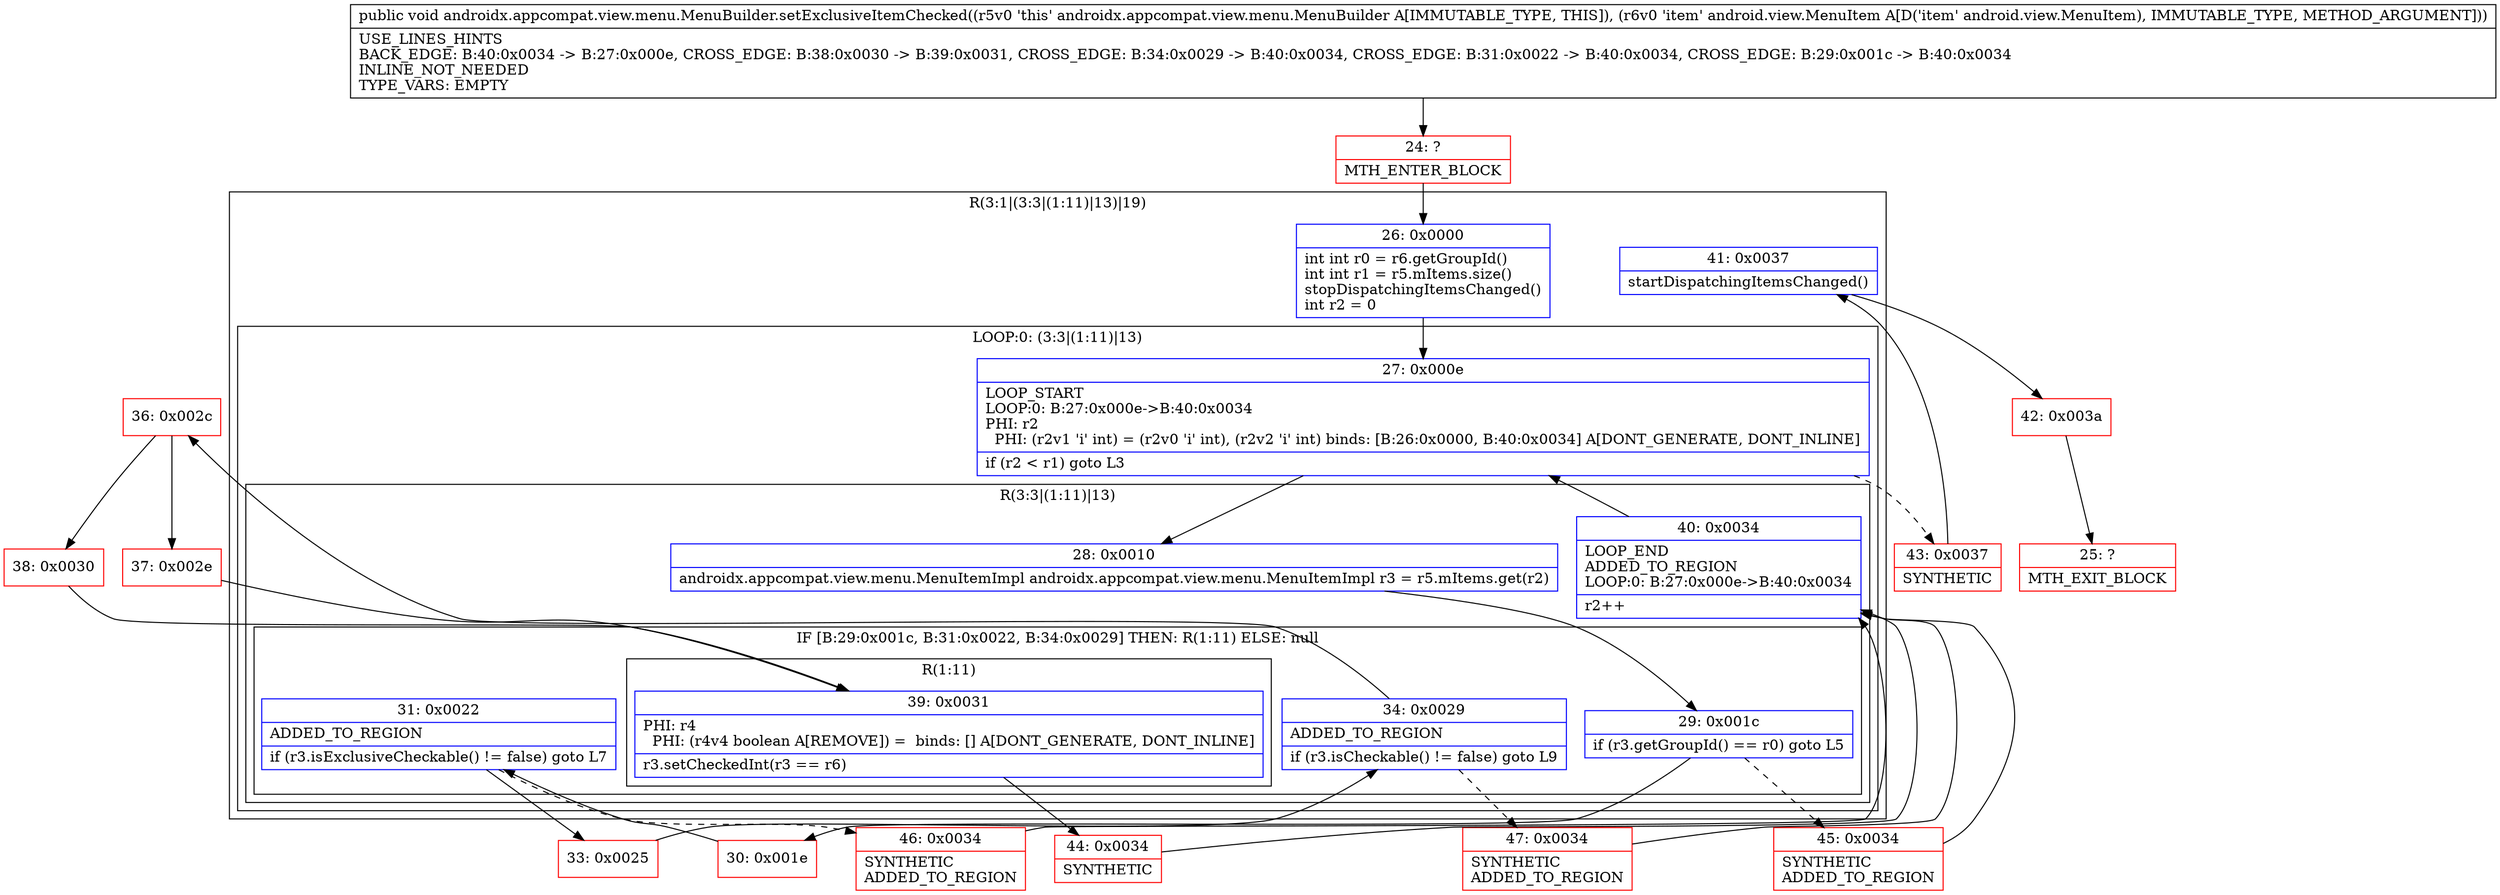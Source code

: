 digraph "CFG forandroidx.appcompat.view.menu.MenuBuilder.setExclusiveItemChecked(Landroid\/view\/MenuItem;)V" {
subgraph cluster_Region_750725605 {
label = "R(3:1|(3:3|(1:11)|13)|19)";
node [shape=record,color=blue];
Node_26 [shape=record,label="{26\:\ 0x0000|int int r0 = r6.getGroupId()\lint int r1 = r5.mItems.size()\lstopDispatchingItemsChanged()\lint r2 = 0\l}"];
subgraph cluster_LoopRegion_1885041609 {
label = "LOOP:0: (3:3|(1:11)|13)";
node [shape=record,color=blue];
Node_27 [shape=record,label="{27\:\ 0x000e|LOOP_START\lLOOP:0: B:27:0x000e\-\>B:40:0x0034\lPHI: r2 \l  PHI: (r2v1 'i' int) = (r2v0 'i' int), (r2v2 'i' int) binds: [B:26:0x0000, B:40:0x0034] A[DONT_GENERATE, DONT_INLINE]\l|if (r2 \< r1) goto L3\l}"];
subgraph cluster_Region_1077933408 {
label = "R(3:3|(1:11)|13)";
node [shape=record,color=blue];
Node_28 [shape=record,label="{28\:\ 0x0010|androidx.appcompat.view.menu.MenuItemImpl androidx.appcompat.view.menu.MenuItemImpl r3 = r5.mItems.get(r2)\l}"];
subgraph cluster_IfRegion_2145753531 {
label = "IF [B:29:0x001c, B:31:0x0022, B:34:0x0029] THEN: R(1:11) ELSE: null";
node [shape=record,color=blue];
Node_29 [shape=record,label="{29\:\ 0x001c|if (r3.getGroupId() == r0) goto L5\l}"];
Node_31 [shape=record,label="{31\:\ 0x0022|ADDED_TO_REGION\l|if (r3.isExclusiveCheckable() != false) goto L7\l}"];
Node_34 [shape=record,label="{34\:\ 0x0029|ADDED_TO_REGION\l|if (r3.isCheckable() != false) goto L9\l}"];
subgraph cluster_Region_354032771 {
label = "R(1:11)";
node [shape=record,color=blue];
Node_39 [shape=record,label="{39\:\ 0x0031|PHI: r4 \l  PHI: (r4v4 boolean A[REMOVE]) =  binds: [] A[DONT_GENERATE, DONT_INLINE]\l|r3.setCheckedInt(r3 == r6)\l}"];
}
}
Node_40 [shape=record,label="{40\:\ 0x0034|LOOP_END\lADDED_TO_REGION\lLOOP:0: B:27:0x000e\-\>B:40:0x0034\l|r2++\l}"];
}
}
Node_41 [shape=record,label="{41\:\ 0x0037|startDispatchingItemsChanged()\l}"];
}
Node_24 [shape=record,color=red,label="{24\:\ ?|MTH_ENTER_BLOCK\l}"];
Node_30 [shape=record,color=red,label="{30\:\ 0x001e}"];
Node_33 [shape=record,color=red,label="{33\:\ 0x0025}"];
Node_36 [shape=record,color=red,label="{36\:\ 0x002c}"];
Node_37 [shape=record,color=red,label="{37\:\ 0x002e}"];
Node_44 [shape=record,color=red,label="{44\:\ 0x0034|SYNTHETIC\l}"];
Node_38 [shape=record,color=red,label="{38\:\ 0x0030}"];
Node_47 [shape=record,color=red,label="{47\:\ 0x0034|SYNTHETIC\lADDED_TO_REGION\l}"];
Node_46 [shape=record,color=red,label="{46\:\ 0x0034|SYNTHETIC\lADDED_TO_REGION\l}"];
Node_45 [shape=record,color=red,label="{45\:\ 0x0034|SYNTHETIC\lADDED_TO_REGION\l}"];
Node_43 [shape=record,color=red,label="{43\:\ 0x0037|SYNTHETIC\l}"];
Node_42 [shape=record,color=red,label="{42\:\ 0x003a}"];
Node_25 [shape=record,color=red,label="{25\:\ ?|MTH_EXIT_BLOCK\l}"];
MethodNode[shape=record,label="{public void androidx.appcompat.view.menu.MenuBuilder.setExclusiveItemChecked((r5v0 'this' androidx.appcompat.view.menu.MenuBuilder A[IMMUTABLE_TYPE, THIS]), (r6v0 'item' android.view.MenuItem A[D('item' android.view.MenuItem), IMMUTABLE_TYPE, METHOD_ARGUMENT]))  | USE_LINES_HINTS\lBACK_EDGE: B:40:0x0034 \-\> B:27:0x000e, CROSS_EDGE: B:38:0x0030 \-\> B:39:0x0031, CROSS_EDGE: B:34:0x0029 \-\> B:40:0x0034, CROSS_EDGE: B:31:0x0022 \-\> B:40:0x0034, CROSS_EDGE: B:29:0x001c \-\> B:40:0x0034\lINLINE_NOT_NEEDED\lTYPE_VARS: EMPTY\l}"];
MethodNode -> Node_24;Node_26 -> Node_27;
Node_27 -> Node_28;
Node_27 -> Node_43[style=dashed];
Node_28 -> Node_29;
Node_29 -> Node_30;
Node_29 -> Node_45[style=dashed];
Node_31 -> Node_33;
Node_31 -> Node_46[style=dashed];
Node_34 -> Node_36;
Node_34 -> Node_47[style=dashed];
Node_39 -> Node_44;
Node_40 -> Node_27;
Node_41 -> Node_42;
Node_24 -> Node_26;
Node_30 -> Node_31;
Node_33 -> Node_34;
Node_36 -> Node_37;
Node_36 -> Node_38;
Node_37 -> Node_39;
Node_44 -> Node_40;
Node_38 -> Node_39;
Node_47 -> Node_40;
Node_46 -> Node_40;
Node_45 -> Node_40;
Node_43 -> Node_41;
Node_42 -> Node_25;
}

